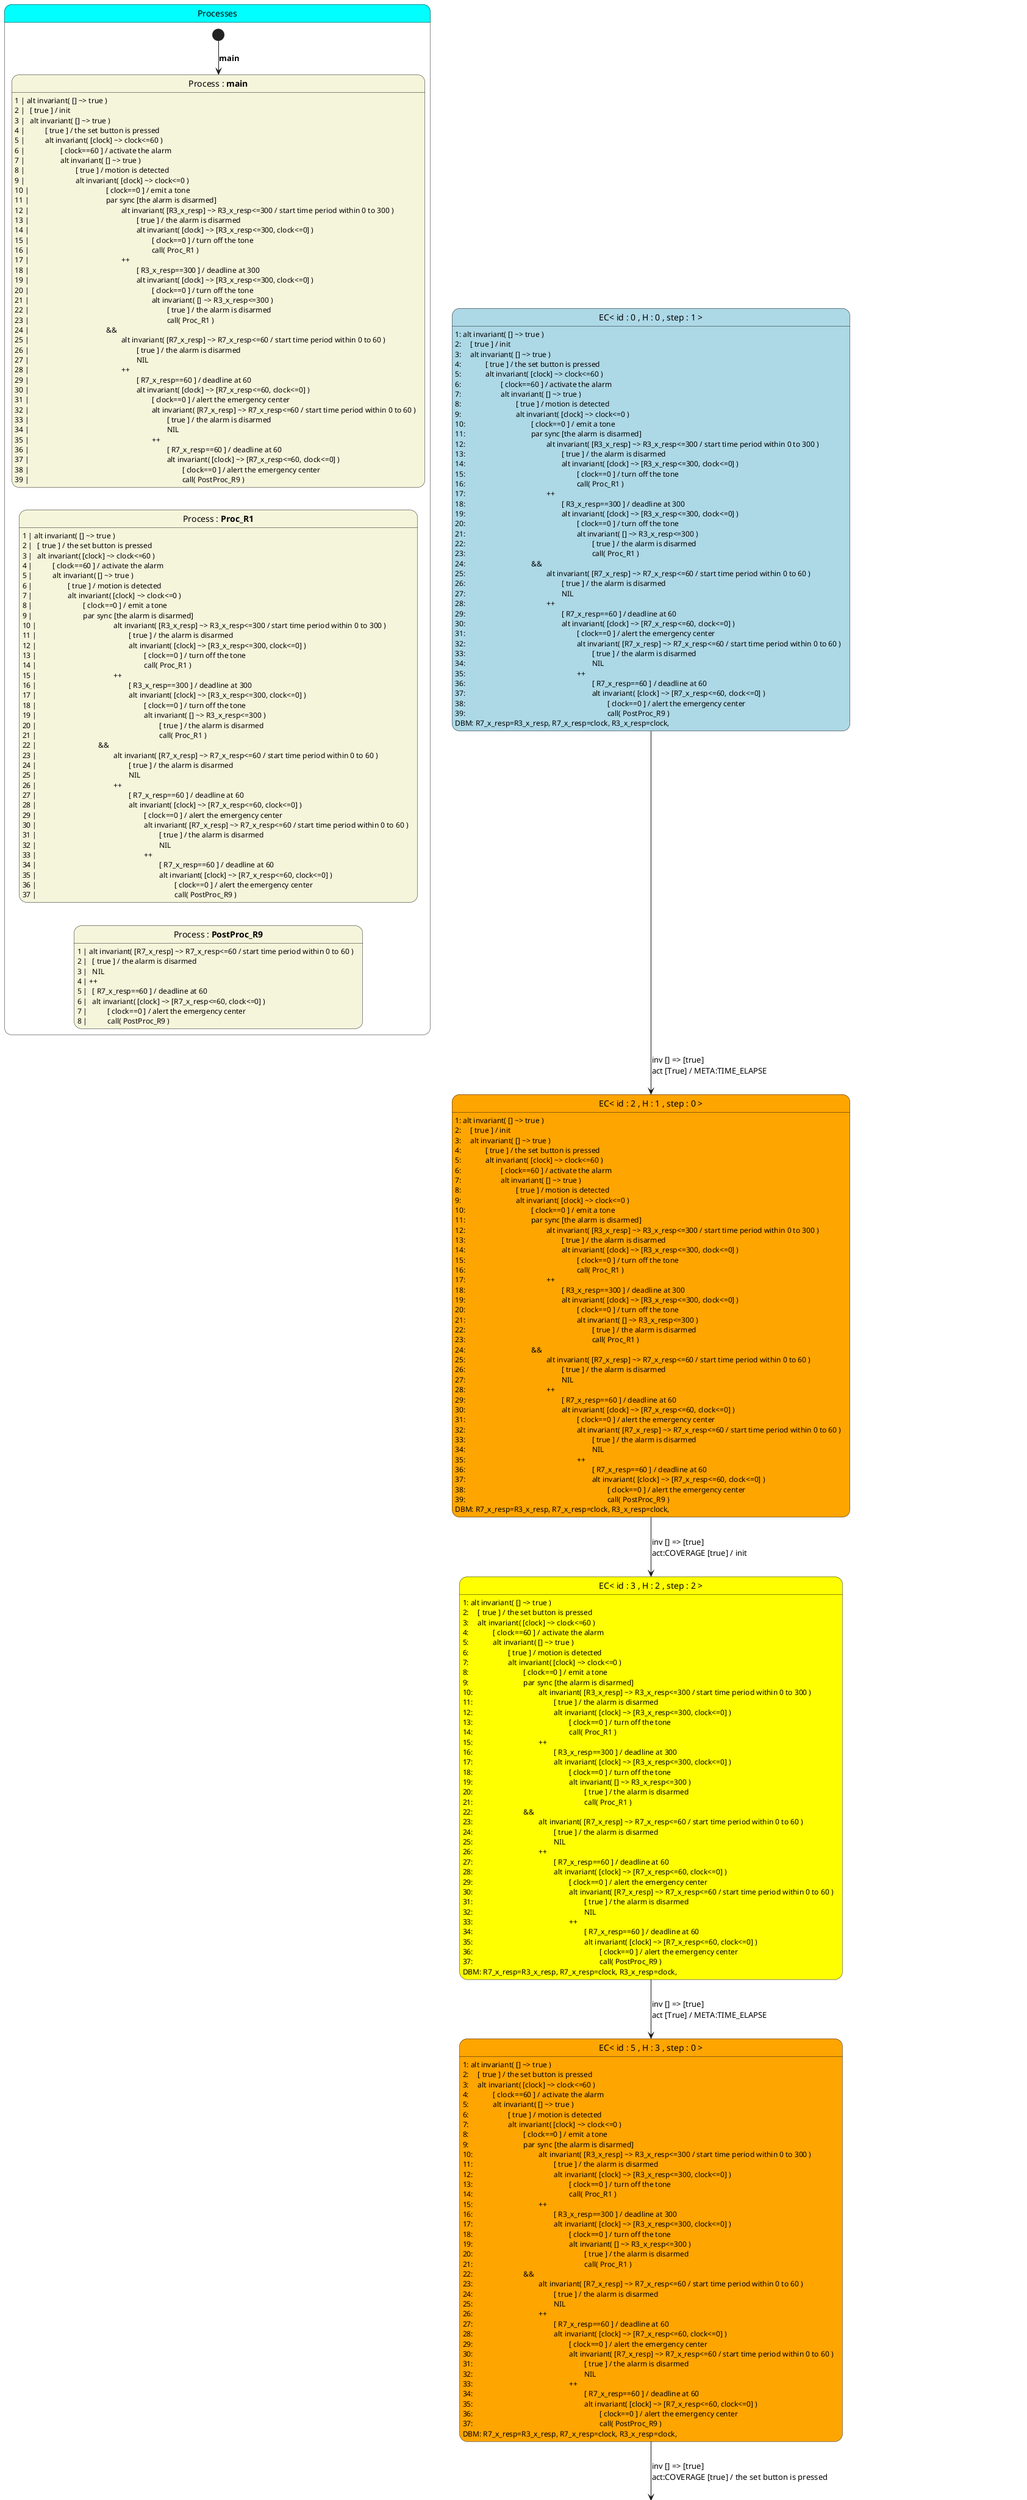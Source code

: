 @startuml
hide empty description
state Processes #Cyan {

	state "Process : **main**" as main #Beige
	main: 1 | alt invariant( [] ~> true )
	main: 2 | 	[ true ] / init
	main: 3 | 	alt invariant( [] ~> true )
	main: 4 | 		[ true ] / the set button is pressed
	main: 5 | 		alt invariant( [clock] ~> clock<=60 )
	main: 6 | 			[ clock==60 ] / activate the alarm
	main: 7 | 			alt invariant( [] ~> true )
	main: 8 | 				[ true ] / motion is detected
	main: 9 | 				alt invariant( [clock] ~> clock<=0 )
	main: 10 | 					[ clock==0 ] / emit a tone
	main: 11 | 					par sync [the alarm is disarmed]
	main: 12 | 						alt invariant( [R3_x_resp] ~> R3_x_resp<=300 / start time period within 0 to 300 )
	main: 13 | 							[ true ] / the alarm is disarmed
	main: 14 | 							alt invariant( [clock] ~> [R3_x_resp<=300, clock<=0] )
	main: 15 | 								[ clock==0 ] / turn off the tone
	main: 16 | 								call( Proc_R1 )
	main: 17 | 						++
	main: 18 | 							[ R3_x_resp==300 ] / deadline at 300
	main: 19 | 							alt invariant( [clock] ~> [R3_x_resp<=300, clock<=0] )
	main: 20 | 								[ clock==0 ] / turn off the tone
	main: 21 | 								alt invariant( [] ~> R3_x_resp<=300 )
	main: 22 | 									[ true ] / the alarm is disarmed
	main: 23 | 									call( Proc_R1 )
	main: 24 | 					&&
	main: 25 | 						alt invariant( [R7_x_resp] ~> R7_x_resp<=60 / start time period within 0 to 60 )
	main: 26 | 							[ true ] / the alarm is disarmed
	main: 27 | 							NIL
	main: 28 | 						++
	main: 29 | 							[ R7_x_resp==60 ] / deadline at 60
	main: 30 | 							alt invariant( [clock] ~> [R7_x_resp<=60, clock<=0] )
	main: 31 | 								[ clock==0 ] / alert the emergency center
	main: 32 | 								alt invariant( [R7_x_resp] ~> R7_x_resp<=60 / start time period within 0 to 60 )
	main: 33 | 									[ true ] / the alarm is disarmed
	main: 34 | 									NIL
	main: 35 | 								++
	main: 36 | 									[ R7_x_resp==60 ] / deadline at 60
	main: 37 | 									alt invariant( [clock] ~> [R7_x_resp<=60, clock<=0] )
	main: 38 | 										[ clock==0 ] / alert the emergency center
	main: 39 | 										call( PostProc_R9 )

	main -down[hidden]-> Proc_R1

	state "Process : **Proc_R1**" as Proc_R1 #Beige
	Proc_R1: 1 | alt invariant( [] ~> true )
	Proc_R1: 2 | 	[ true ] / the set button is pressed
	Proc_R1: 3 | 	alt invariant( [clock] ~> clock<=60 )
	Proc_R1: 4 | 		[ clock==60 ] / activate the alarm
	Proc_R1: 5 | 		alt invariant( [] ~> true )
	Proc_R1: 6 | 			[ true ] / motion is detected
	Proc_R1: 7 | 			alt invariant( [clock] ~> clock<=0 )
	Proc_R1: 8 | 				[ clock==0 ] / emit a tone
	Proc_R1: 9 | 				par sync [the alarm is disarmed]
	Proc_R1: 10 | 					alt invariant( [R3_x_resp] ~> R3_x_resp<=300 / start time period within 0 to 300 )
	Proc_R1: 11 | 						[ true ] / the alarm is disarmed
	Proc_R1: 12 | 						alt invariant( [clock] ~> [R3_x_resp<=300, clock<=0] )
	Proc_R1: 13 | 							[ clock==0 ] / turn off the tone
	Proc_R1: 14 | 							call( Proc_R1 )
	Proc_R1: 15 | 					++
	Proc_R1: 16 | 						[ R3_x_resp==300 ] / deadline at 300
	Proc_R1: 17 | 						alt invariant( [clock] ~> [R3_x_resp<=300, clock<=0] )
	Proc_R1: 18 | 							[ clock==0 ] / turn off the tone
	Proc_R1: 19 | 							alt invariant( [] ~> R3_x_resp<=300 )
	Proc_R1: 20 | 								[ true ] / the alarm is disarmed
	Proc_R1: 21 | 								call( Proc_R1 )
	Proc_R1: 22 | 				&&
	Proc_R1: 23 | 					alt invariant( [R7_x_resp] ~> R7_x_resp<=60 / start time period within 0 to 60 )
	Proc_R1: 24 | 						[ true ] / the alarm is disarmed
	Proc_R1: 25 | 						NIL
	Proc_R1: 26 | 					++
	Proc_R1: 27 | 						[ R7_x_resp==60 ] / deadline at 60
	Proc_R1: 28 | 						alt invariant( [clock] ~> [R7_x_resp<=60, clock<=0] )
	Proc_R1: 29 | 							[ clock==0 ] / alert the emergency center
	Proc_R1: 30 | 							alt invariant( [R7_x_resp] ~> R7_x_resp<=60 / start time period within 0 to 60 )
	Proc_R1: 31 | 								[ true ] / the alarm is disarmed
	Proc_R1: 32 | 								NIL
	Proc_R1: 33 | 							++
	Proc_R1: 34 | 								[ R7_x_resp==60 ] / deadline at 60
	Proc_R1: 35 | 								alt invariant( [clock] ~> [R7_x_resp<=60, clock<=0] )
	Proc_R1: 36 | 									[ clock==0 ] / alert the emergency center
	Proc_R1: 37 | 									call( PostProc_R9 )

	Proc_R1 -down[hidden]-> PostProc_R9

	state "Process : **PostProc_R9**" as PostProc_R9 #Beige
	PostProc_R9: 1 | alt invariant( [R7_x_resp] ~> R7_x_resp<=60 / start time period within 0 to 60 )
	PostProc_R9: 2 | 	[ true ] / the alarm is disarmed
	PostProc_R9: 3 | 	NIL
	PostProc_R9: 4 | ++
	PostProc_R9: 5 | 	[ R7_x_resp==60 ] / deadline at 60
	PostProc_R9: 6 | 	alt invariant( [clock] ~> [R7_x_resp<=60, clock<=0] )
	PostProc_R9: 7 | 		[ clock==0 ] / alert the emergency center
	PostProc_R9: 8 | 		call( PostProc_R9 )

	
	[*] -down-> main : **main**
}

state "EC< id : 0 , H : 0 , step : 1 >" as EC_0 #LightBlue
EC_0: 1: alt invariant( [] ~> true )
EC_0: 2: 	[ true ] / init
EC_0: 3: 	alt invariant( [] ~> true )
EC_0: 4: 		[ true ] / the set button is pressed
EC_0: 5: 		alt invariant( [clock] ~> clock<=60 )
EC_0: 6: 			[ clock==60 ] / activate the alarm
EC_0: 7: 			alt invariant( [] ~> true )
EC_0: 8: 				[ true ] / motion is detected
EC_0: 9: 				alt invariant( [clock] ~> clock<=0 )
EC_0: 10: 					[ clock==0 ] / emit a tone
EC_0: 11: 					par sync [the alarm is disarmed]
EC_0: 12: 						alt invariant( [R3_x_resp] ~> R3_x_resp<=300 / start time period within 0 to 300 )
EC_0: 13: 							[ true ] / the alarm is disarmed
EC_0: 14: 							alt invariant( [clock] ~> [R3_x_resp<=300, clock<=0] )
EC_0: 15: 								[ clock==0 ] / turn off the tone
EC_0: 16: 								call( Proc_R1 )
EC_0: 17: 						++
EC_0: 18: 							[ R3_x_resp==300 ] / deadline at 300
EC_0: 19: 							alt invariant( [clock] ~> [R3_x_resp<=300, clock<=0] )
EC_0: 20: 								[ clock==0 ] / turn off the tone
EC_0: 21: 								alt invariant( [] ~> R3_x_resp<=300 )
EC_0: 22: 									[ true ] / the alarm is disarmed
EC_0: 23: 									call( Proc_R1 )
EC_0: 24: 					&&
EC_0: 25: 						alt invariant( [R7_x_resp] ~> R7_x_resp<=60 / start time period within 0 to 60 )
EC_0: 26: 							[ true ] / the alarm is disarmed
EC_0: 27: 							NIL
EC_0: 28: 						++
EC_0: 29: 							[ R7_x_resp==60 ] / deadline at 60
EC_0: 30: 							alt invariant( [clock] ~> [R7_x_resp<=60, clock<=0] )
EC_0: 31: 								[ clock==0 ] / alert the emergency center
EC_0: 32: 								alt invariant( [R7_x_resp] ~> R7_x_resp<=60 / start time period within 0 to 60 )
EC_0: 33: 									[ true ] / the alarm is disarmed
EC_0: 34: 									NIL
EC_0: 35: 								++
EC_0: 36: 									[ R7_x_resp==60 ] / deadline at 60
EC_0: 37: 									alt invariant( [clock] ~> [R7_x_resp<=60, clock<=0] )
EC_0: 38: 										[ clock==0 ] / alert the emergency center
EC_0: 39: 										call( PostProc_R9 )

EC_0 : DBM: R7_x_resp=R3_x_resp, R7_x_resp=clock, R3_x_resp=clock,
EC_0  --> EC_2 : inv [] => [true]\lact [True] / META:TIME_ELAPSE

state "EC< id : 2 , H : 1 , step : 0 >" as EC_2 #Orange
EC_2: 1: alt invariant( [] ~> true )
EC_2: 2: 	[ true ] / init
EC_2: 3: 	alt invariant( [] ~> true )
EC_2: 4: 		[ true ] / the set button is pressed
EC_2: 5: 		alt invariant( [clock] ~> clock<=60 )
EC_2: 6: 			[ clock==60 ] / activate the alarm
EC_2: 7: 			alt invariant( [] ~> true )
EC_2: 8: 				[ true ] / motion is detected
EC_2: 9: 				alt invariant( [clock] ~> clock<=0 )
EC_2: 10: 					[ clock==0 ] / emit a tone
EC_2: 11: 					par sync [the alarm is disarmed]
EC_2: 12: 						alt invariant( [R3_x_resp] ~> R3_x_resp<=300 / start time period within 0 to 300 )
EC_2: 13: 							[ true ] / the alarm is disarmed
EC_2: 14: 							alt invariant( [clock] ~> [R3_x_resp<=300, clock<=0] )
EC_2: 15: 								[ clock==0 ] / turn off the tone
EC_2: 16: 								call( Proc_R1 )
EC_2: 17: 						++
EC_2: 18: 							[ R3_x_resp==300 ] / deadline at 300
EC_2: 19: 							alt invariant( [clock] ~> [R3_x_resp<=300, clock<=0] )
EC_2: 20: 								[ clock==0 ] / turn off the tone
EC_2: 21: 								alt invariant( [] ~> R3_x_resp<=300 )
EC_2: 22: 									[ true ] / the alarm is disarmed
EC_2: 23: 									call( Proc_R1 )
EC_2: 24: 					&&
EC_2: 25: 						alt invariant( [R7_x_resp] ~> R7_x_resp<=60 / start time period within 0 to 60 )
EC_2: 26: 							[ true ] / the alarm is disarmed
EC_2: 27: 							NIL
EC_2: 28: 						++
EC_2: 29: 							[ R7_x_resp==60 ] / deadline at 60
EC_2: 30: 							alt invariant( [clock] ~> [R7_x_resp<=60, clock<=0] )
EC_2: 31: 								[ clock==0 ] / alert the emergency center
EC_2: 32: 								alt invariant( [R7_x_resp] ~> R7_x_resp<=60 / start time period within 0 to 60 )
EC_2: 33: 									[ true ] / the alarm is disarmed
EC_2: 34: 									NIL
EC_2: 35: 								++
EC_2: 36: 									[ R7_x_resp==60 ] / deadline at 60
EC_2: 37: 									alt invariant( [clock] ~> [R7_x_resp<=60, clock<=0] )
EC_2: 38: 										[ clock==0 ] / alert the emergency center
EC_2: 39: 										call( PostProc_R9 )

EC_2 : DBM: R7_x_resp=R3_x_resp, R7_x_resp=clock, R3_x_resp=clock,
EC_2  --> EC_3 : inv [] => [true]\lact:COVERAGE [true] / init

state "EC< id : 3 , H : 2 , step : 2 >" as EC_3 #Yellow
EC_3: 1: alt invariant( [] ~> true )
EC_3: 2: 	[ true ] / the set button is pressed
EC_3: 3: 	alt invariant( [clock] ~> clock<=60 )
EC_3: 4: 		[ clock==60 ] / activate the alarm
EC_3: 5: 		alt invariant( [] ~> true )
EC_3: 6: 			[ true ] / motion is detected
EC_3: 7: 			alt invariant( [clock] ~> clock<=0 )
EC_3: 8: 				[ clock==0 ] / emit a tone
EC_3: 9: 				par sync [the alarm is disarmed]
EC_3: 10: 					alt invariant( [R3_x_resp] ~> R3_x_resp<=300 / start time period within 0 to 300 )
EC_3: 11: 						[ true ] / the alarm is disarmed
EC_3: 12: 						alt invariant( [clock] ~> [R3_x_resp<=300, clock<=0] )
EC_3: 13: 							[ clock==0 ] / turn off the tone
EC_3: 14: 							call( Proc_R1 )
EC_3: 15: 					++
EC_3: 16: 						[ R3_x_resp==300 ] / deadline at 300
EC_3: 17: 						alt invariant( [clock] ~> [R3_x_resp<=300, clock<=0] )
EC_3: 18: 							[ clock==0 ] / turn off the tone
EC_3: 19: 							alt invariant( [] ~> R3_x_resp<=300 )
EC_3: 20: 								[ true ] / the alarm is disarmed
EC_3: 21: 								call( Proc_R1 )
EC_3: 22: 				&&
EC_3: 23: 					alt invariant( [R7_x_resp] ~> R7_x_resp<=60 / start time period within 0 to 60 )
EC_3: 24: 						[ true ] / the alarm is disarmed
EC_3: 25: 						NIL
EC_3: 26: 					++
EC_3: 27: 						[ R7_x_resp==60 ] / deadline at 60
EC_3: 28: 						alt invariant( [clock] ~> [R7_x_resp<=60, clock<=0] )
EC_3: 29: 							[ clock==0 ] / alert the emergency center
EC_3: 30: 							alt invariant( [R7_x_resp] ~> R7_x_resp<=60 / start time period within 0 to 60 )
EC_3: 31: 								[ true ] / the alarm is disarmed
EC_3: 32: 								NIL
EC_3: 33: 							++
EC_3: 34: 								[ R7_x_resp==60 ] / deadline at 60
EC_3: 35: 								alt invariant( [clock] ~> [R7_x_resp<=60, clock<=0] )
EC_3: 36: 									[ clock==0 ] / alert the emergency center
EC_3: 37: 									call( PostProc_R9 )

EC_3 : DBM: R7_x_resp=R3_x_resp, R7_x_resp=clock, R3_x_resp=clock,
EC_3  --> EC_5 : inv [] => [true]\lact [True] / META:TIME_ELAPSE

state "EC< id : 5 , H : 3 , step : 0 >" as EC_5 #Orange
EC_5: 1: alt invariant( [] ~> true )
EC_5: 2: 	[ true ] / the set button is pressed
EC_5: 3: 	alt invariant( [clock] ~> clock<=60 )
EC_5: 4: 		[ clock==60 ] / activate the alarm
EC_5: 5: 		alt invariant( [] ~> true )
EC_5: 6: 			[ true ] / motion is detected
EC_5: 7: 			alt invariant( [clock] ~> clock<=0 )
EC_5: 8: 				[ clock==0 ] / emit a tone
EC_5: 9: 				par sync [the alarm is disarmed]
EC_5: 10: 					alt invariant( [R3_x_resp] ~> R3_x_resp<=300 / start time period within 0 to 300 )
EC_5: 11: 						[ true ] / the alarm is disarmed
EC_5: 12: 						alt invariant( [clock] ~> [R3_x_resp<=300, clock<=0] )
EC_5: 13: 							[ clock==0 ] / turn off the tone
EC_5: 14: 							call( Proc_R1 )
EC_5: 15: 					++
EC_5: 16: 						[ R3_x_resp==300 ] / deadline at 300
EC_5: 17: 						alt invariant( [clock] ~> [R3_x_resp<=300, clock<=0] )
EC_5: 18: 							[ clock==0 ] / turn off the tone
EC_5: 19: 							alt invariant( [] ~> R3_x_resp<=300 )
EC_5: 20: 								[ true ] / the alarm is disarmed
EC_5: 21: 								call( Proc_R1 )
EC_5: 22: 				&&
EC_5: 23: 					alt invariant( [R7_x_resp] ~> R7_x_resp<=60 / start time period within 0 to 60 )
EC_5: 24: 						[ true ] / the alarm is disarmed
EC_5: 25: 						NIL
EC_5: 26: 					++
EC_5: 27: 						[ R7_x_resp==60 ] / deadline at 60
EC_5: 28: 						alt invariant( [clock] ~> [R7_x_resp<=60, clock<=0] )
EC_5: 29: 							[ clock==0 ] / alert the emergency center
EC_5: 30: 							alt invariant( [R7_x_resp] ~> R7_x_resp<=60 / start time period within 0 to 60 )
EC_5: 31: 								[ true ] / the alarm is disarmed
EC_5: 32: 								NIL
EC_5: 33: 							++
EC_5: 34: 								[ R7_x_resp==60 ] / deadline at 60
EC_5: 35: 								alt invariant( [clock] ~> [R7_x_resp<=60, clock<=0] )
EC_5: 36: 									[ clock==0 ] / alert the emergency center
EC_5: 37: 									call( PostProc_R9 )

EC_5 : DBM: R7_x_resp=R3_x_resp, R7_x_resp=clock, R3_x_resp=clock,
EC_5  --> EC_6 : inv [] => [true]\lact:COVERAGE [true] / the set button is pressed

state "EC< id : 6 , H : 4 , step : 3 >" as EC_6 #Yellow
EC_6: 1: alt invariant( [clock] ~> clock<=60 )
EC_6: 2: 	[ clock==60 ] / activate the alarm
EC_6: 3: 	alt invariant( [] ~> true )
EC_6: 4: 		[ true ] / motion is detected
EC_6: 5: 		alt invariant( [clock] ~> clock<=0 )
EC_6: 6: 			[ clock==0 ] / emit a tone
EC_6: 7: 			par sync [the alarm is disarmed]
EC_6: 8: 				alt invariant( [R3_x_resp] ~> R3_x_resp<=300 / start time period within 0 to 300 )
EC_6: 9: 					[ true ] / the alarm is disarmed
EC_6: 10: 					alt invariant( [clock] ~> [R3_x_resp<=300, clock<=0] )
EC_6: 11: 						[ clock==0 ] / turn off the tone
EC_6: 12: 						call( Proc_R1 )
EC_6: 13: 				++
EC_6: 14: 					[ R3_x_resp==300 ] / deadline at 300
EC_6: 15: 					alt invariant( [clock] ~> [R3_x_resp<=300, clock<=0] )
EC_6: 16: 						[ clock==0 ] / turn off the tone
EC_6: 17: 						alt invariant( [] ~> R3_x_resp<=300 )
EC_6: 18: 							[ true ] / the alarm is disarmed
EC_6: 19: 							call( Proc_R1 )
EC_6: 20: 			&&
EC_6: 21: 				alt invariant( [R7_x_resp] ~> R7_x_resp<=60 / start time period within 0 to 60 )
EC_6: 22: 					[ true ] / the alarm is disarmed
EC_6: 23: 					NIL
EC_6: 24: 				++
EC_6: 25: 					[ R7_x_resp==60 ] / deadline at 60
EC_6: 26: 					alt invariant( [clock] ~> [R7_x_resp<=60, clock<=0] )
EC_6: 27: 						[ clock==0 ] / alert the emergency center
EC_6: 28: 						alt invariant( [R7_x_resp] ~> R7_x_resp<=60 / start time period within 0 to 60 )
EC_6: 29: 							[ true ] / the alarm is disarmed
EC_6: 30: 							NIL
EC_6: 31: 						++
EC_6: 32: 							[ R7_x_resp==60 ] / deadline at 60
EC_6: 33: 							alt invariant( [clock] ~> [R7_x_resp<=60, clock<=0] )
EC_6: 34: 								[ clock==0 ] / alert the emergency center
EC_6: 35: 								call( PostProc_R9 )

EC_6 : DBM: R7_x_resp=R3_x_resp, R7_x_resp=clock, R3_x_resp=clock,
EC_6  --> EC_8 : inv [clock] => [clock<=60]\lact [True] / META:TIME_ELAPSE

state "EC< id : 8 , H : 5 , step : 0 >" as EC_8 #Orange
EC_8: 1: alt invariant( [clock] ~> clock<=60 )
EC_8: 2: 	[ clock==60 ] / activate the alarm
EC_8: 3: 	alt invariant( [] ~> true )
EC_8: 4: 		[ true ] / motion is detected
EC_8: 5: 		alt invariant( [clock] ~> clock<=0 )
EC_8: 6: 			[ clock==0 ] / emit a tone
EC_8: 7: 			par sync [the alarm is disarmed]
EC_8: 8: 				alt invariant( [R3_x_resp] ~> R3_x_resp<=300 / start time period within 0 to 300 )
EC_8: 9: 					[ true ] / the alarm is disarmed
EC_8: 10: 					alt invariant( [clock] ~> [R3_x_resp<=300, clock<=0] )
EC_8: 11: 						[ clock==0 ] / turn off the tone
EC_8: 12: 						call( Proc_R1 )
EC_8: 13: 				++
EC_8: 14: 					[ R3_x_resp==300 ] / deadline at 300
EC_8: 15: 					alt invariant( [clock] ~> [R3_x_resp<=300, clock<=0] )
EC_8: 16: 						[ clock==0 ] / turn off the tone
EC_8: 17: 						alt invariant( [] ~> R3_x_resp<=300 )
EC_8: 18: 							[ true ] / the alarm is disarmed
EC_8: 19: 							call( Proc_R1 )
EC_8: 20: 			&&
EC_8: 21: 				alt invariant( [R7_x_resp] ~> R7_x_resp<=60 / start time period within 0 to 60 )
EC_8: 22: 					[ true ] / the alarm is disarmed
EC_8: 23: 					NIL
EC_8: 24: 				++
EC_8: 25: 					[ R7_x_resp==60 ] / deadline at 60
EC_8: 26: 					alt invariant( [clock] ~> [R7_x_resp<=60, clock<=0] )
EC_8: 27: 						[ clock==0 ] / alert the emergency center
EC_8: 28: 						alt invariant( [R7_x_resp] ~> R7_x_resp<=60 / start time period within 0 to 60 )
EC_8: 29: 							[ true ] / the alarm is disarmed
EC_8: 30: 							NIL
EC_8: 31: 						++
EC_8: 32: 							[ R7_x_resp==60 ] / deadline at 60
EC_8: 33: 							alt invariant( [clock] ~> [R7_x_resp<=60, clock<=0] )
EC_8: 34: 								[ clock==0 ] / alert the emergency center
EC_8: 35: 								call( PostProc_R9 )

EC_8 : DBM: clock<=60, R7_x_resp=R3_x_resp, clock-R7_x_resp<=0,\l   clock-R3_x_resp<=0,
EC_8  --> EC_9 : inv [clock] => [clock<=60]\lact:COVERAGE [clock==60] / activate the alarm

state "EC< id : 9 , H : 6 , step : 4 >" as EC_9 #Yellow
EC_9: 1: alt invariant( [] ~> true )
EC_9: 2: 	[ true ] / motion is detected
EC_9: 3: 	alt invariant( [clock] ~> clock<=0 )
EC_9: 4: 		[ clock==0 ] / emit a tone
EC_9: 5: 		par sync [the alarm is disarmed]
EC_9: 6: 			alt invariant( [R3_x_resp] ~> R3_x_resp<=300 / start time period within 0 to 300 )
EC_9: 7: 				[ true ] / the alarm is disarmed
EC_9: 8: 				alt invariant( [clock] ~> [R3_x_resp<=300, clock<=0] )
EC_9: 9: 					[ clock==0 ] / turn off the tone
EC_9: 10: 					call( Proc_R1 )
EC_9: 11: 			++
EC_9: 12: 				[ R3_x_resp==300 ] / deadline at 300
EC_9: 13: 				alt invariant( [clock] ~> [R3_x_resp<=300, clock<=0] )
EC_9: 14: 					[ clock==0 ] / turn off the tone
EC_9: 15: 					alt invariant( [] ~> R3_x_resp<=300 )
EC_9: 16: 						[ true ] / the alarm is disarmed
EC_9: 17: 						call( Proc_R1 )
EC_9: 18: 		&&
EC_9: 19: 			alt invariant( [R7_x_resp] ~> R7_x_resp<=60 / start time period within 0 to 60 )
EC_9: 20: 				[ true ] / the alarm is disarmed
EC_9: 21: 				NIL
EC_9: 22: 			++
EC_9: 23: 				[ R7_x_resp==60 ] / deadline at 60
EC_9: 24: 				alt invariant( [clock] ~> [R7_x_resp<=60, clock<=0] )
EC_9: 25: 					[ clock==0 ] / alert the emergency center
EC_9: 26: 					alt invariant( [R7_x_resp] ~> R7_x_resp<=60 / start time period within 0 to 60 )
EC_9: 27: 						[ true ] / the alarm is disarmed
EC_9: 28: 						NIL
EC_9: 29: 					++
EC_9: 30: 						[ R7_x_resp==60 ] / deadline at 60
EC_9: 31: 						alt invariant( [clock] ~> [R7_x_resp<=60, clock<=0] )
EC_9: 32: 							[ clock==0 ] / alert the emergency center
EC_9: 33: 							call( PostProc_R9 )

EC_9 : DBM: R7_x_resp>=60, R3_x_resp>=60, clock=60, R7_x_resp=R3_x_resp,\l   clock-R7_x_resp<=0, clock-R3_x_resp<=0,
EC_9  --> EC_11 : inv [] => [true]\lact [True] / META:TIME_ELAPSE

state "EC< id : 11 , H : 7 , step : 0 >" as EC_11 #Orange
EC_11: 1: alt invariant( [] ~> true )
EC_11: 2: 	[ true ] / motion is detected
EC_11: 3: 	alt invariant( [clock] ~> clock<=0 )
EC_11: 4: 		[ clock==0 ] / emit a tone
EC_11: 5: 		par sync [the alarm is disarmed]
EC_11: 6: 			alt invariant( [R3_x_resp] ~> R3_x_resp<=300 / start time period within 0 to 300 )
EC_11: 7: 				[ true ] / the alarm is disarmed
EC_11: 8: 				alt invariant( [clock] ~> [R3_x_resp<=300, clock<=0] )
EC_11: 9: 					[ clock==0 ] / turn off the tone
EC_11: 10: 					call( Proc_R1 )
EC_11: 11: 			++
EC_11: 12: 				[ R3_x_resp==300 ] / deadline at 300
EC_11: 13: 				alt invariant( [clock] ~> [R3_x_resp<=300, clock<=0] )
EC_11: 14: 					[ clock==0 ] / turn off the tone
EC_11: 15: 					alt invariant( [] ~> R3_x_resp<=300 )
EC_11: 16: 						[ true ] / the alarm is disarmed
EC_11: 17: 						call( Proc_R1 )
EC_11: 18: 		&&
EC_11: 19: 			alt invariant( [R7_x_resp] ~> R7_x_resp<=60 / start time period within 0 to 60 )
EC_11: 20: 				[ true ] / the alarm is disarmed
EC_11: 21: 				NIL
EC_11: 22: 			++
EC_11: 23: 				[ R7_x_resp==60 ] / deadline at 60
EC_11: 24: 				alt invariant( [clock] ~> [R7_x_resp<=60, clock<=0] )
EC_11: 25: 					[ clock==0 ] / alert the emergency center
EC_11: 26: 					alt invariant( [R7_x_resp] ~> R7_x_resp<=60 / start time period within 0 to 60 )
EC_11: 27: 						[ true ] / the alarm is disarmed
EC_11: 28: 						NIL
EC_11: 29: 					++
EC_11: 30: 						[ R7_x_resp==60 ] / deadline at 60
EC_11: 31: 						alt invariant( [clock] ~> [R7_x_resp<=60, clock<=0] )
EC_11: 32: 							[ clock==0 ] / alert the emergency center
EC_11: 33: 							call( PostProc_R9 )

EC_11 : DBM: R7_x_resp>=60, R3_x_resp>=60, clock>=60, R7_x_resp=R3_x_resp,\l   clock-R7_x_resp<=0, clock-R3_x_resp<=0,
EC_11  --> EC_12 : inv [] => [true]\lact:COVERAGE [true] / motion is detected

state "EC< id : 12 , H : 8 , step : 5 >" as EC_12 #Yellow
EC_12: 1: alt invariant( [clock] ~> clock<=0 )
EC_12: 2: 	[ clock==0 ] / emit a tone
EC_12: 3: 	par sync [the alarm is disarmed]
EC_12: 4: 		alt invariant( [R3_x_resp] ~> R3_x_resp<=300 / start time period within 0 to 300 )
EC_12: 5: 			[ true ] / the alarm is disarmed
EC_12: 6: 			alt invariant( [clock] ~> [R3_x_resp<=300, clock<=0] )
EC_12: 7: 				[ clock==0 ] / turn off the tone
EC_12: 8: 				call( Proc_R1 )
EC_12: 9: 		++
EC_12: 10: 			[ R3_x_resp==300 ] / deadline at 300
EC_12: 11: 			alt invariant( [clock] ~> [R3_x_resp<=300, clock<=0] )
EC_12: 12: 				[ clock==0 ] / turn off the tone
EC_12: 13: 				alt invariant( [] ~> R3_x_resp<=300 )
EC_12: 14: 					[ true ] / the alarm is disarmed
EC_12: 15: 					call( Proc_R1 )
EC_12: 16: 	&&
EC_12: 17: 		alt invariant( [R7_x_resp] ~> R7_x_resp<=60 / start time period within 0 to 60 )
EC_12: 18: 			[ true ] / the alarm is disarmed
EC_12: 19: 			NIL
EC_12: 20: 		++
EC_12: 21: 			[ R7_x_resp==60 ] / deadline at 60
EC_12: 22: 			alt invariant( [clock] ~> [R7_x_resp<=60, clock<=0] )
EC_12: 23: 				[ clock==0 ] / alert the emergency center
EC_12: 24: 				alt invariant( [R7_x_resp] ~> R7_x_resp<=60 / start time period within 0 to 60 )
EC_12: 25: 					[ true ] / the alarm is disarmed
EC_12: 26: 					NIL
EC_12: 27: 				++
EC_12: 28: 					[ R7_x_resp==60 ] / deadline at 60
EC_12: 29: 					alt invariant( [clock] ~> [R7_x_resp<=60, clock<=0] )
EC_12: 30: 						[ clock==0 ] / alert the emergency center
EC_12: 31: 						call( PostProc_R9 )

EC_12 : DBM: R7_x_resp>=60, R3_x_resp>=60, clock>=60, R7_x_resp=R3_x_resp,\l   clock-R7_x_resp<=0, clock-R3_x_resp<=0,
EC_12  --> EC_14 : inv [clock] => [clock<=0]\lact [True] / META:TIME_ELAPSE

state "EC< id : 14 , H : 9 , step : 0 >" as EC_14 #Orange
EC_14: 1: alt invariant( [clock] ~> clock<=0 )
EC_14: 2: 	[ clock==0 ] / emit a tone
EC_14: 3: 	par sync [the alarm is disarmed]
EC_14: 4: 		alt invariant( [R3_x_resp] ~> R3_x_resp<=300 / start time period within 0 to 300 )
EC_14: 5: 			[ true ] / the alarm is disarmed
EC_14: 6: 			alt invariant( [clock] ~> [R3_x_resp<=300, clock<=0] )
EC_14: 7: 				[ clock==0 ] / turn off the tone
EC_14: 8: 				call( Proc_R1 )
EC_14: 9: 		++
EC_14: 10: 			[ R3_x_resp==300 ] / deadline at 300
EC_14: 11: 			alt invariant( [clock] ~> [R3_x_resp<=300, clock<=0] )
EC_14: 12: 				[ clock==0 ] / turn off the tone
EC_14: 13: 				alt invariant( [] ~> R3_x_resp<=300 )
EC_14: 14: 					[ true ] / the alarm is disarmed
EC_14: 15: 					call( Proc_R1 )
EC_14: 16: 	&&
EC_14: 17: 		alt invariant( [R7_x_resp] ~> R7_x_resp<=60 / start time period within 0 to 60 )
EC_14: 18: 			[ true ] / the alarm is disarmed
EC_14: 19: 			NIL
EC_14: 20: 		++
EC_14: 21: 			[ R7_x_resp==60 ] / deadline at 60
EC_14: 22: 			alt invariant( [clock] ~> [R7_x_resp<=60, clock<=0] )
EC_14: 23: 				[ clock==0 ] / alert the emergency center
EC_14: 24: 				alt invariant( [R7_x_resp] ~> R7_x_resp<=60 / start time period within 0 to 60 )
EC_14: 25: 					[ true ] / the alarm is disarmed
EC_14: 26: 					NIL
EC_14: 27: 				++
EC_14: 28: 					[ R7_x_resp==60 ] / deadline at 60
EC_14: 29: 					alt invariant( [clock] ~> [R7_x_resp<=60, clock<=0] )
EC_14: 30: 						[ clock==0 ] / alert the emergency center
EC_14: 31: 						call( PostProc_R9 )

EC_14 : DBM: R7_x_resp>=60, R3_x_resp>=60, clock<=0, R7_x_resp=R3_x_resp,\l   clock-R7_x_resp<=-60, clock-R3_x_resp<=-60,
EC_14  --> EC_15 : inv [clock] => [clock<=0]\lact:COVERAGE [clock==0] / emit a tone

state "EC< id : 15 , H : 10 , step : 6 >" as EC_15 #Yellow
EC_15: 1: par sync [the alarm is disarmed]
EC_15: 2: 	alt invariant( [R3_x_resp] ~> R3_x_resp<=300 / start time period within 0 to 300 )
EC_15: 3: 		[ true ] / the alarm is disarmed
EC_15: 4: 		alt invariant( [clock] ~> [R3_x_resp<=300, clock<=0] )
EC_15: 5: 			[ clock==0 ] / turn off the tone
EC_15: 6: 			call( Proc_R1 )
EC_15: 7: 	++
EC_15: 8: 		[ R3_x_resp==300 ] / deadline at 300
EC_15: 9: 		alt invariant( [clock] ~> [R3_x_resp<=300, clock<=0] )
EC_15: 10: 			[ clock==0 ] / turn off the tone
EC_15: 11: 			alt invariant( [] ~> R3_x_resp<=300 )
EC_15: 12: 				[ true ] / the alarm is disarmed
EC_15: 13: 				call( Proc_R1 )
EC_15: 14: &&
EC_15: 15: 	alt invariant( [R7_x_resp] ~> R7_x_resp<=60 / start time period within 0 to 60 )
EC_15: 16: 		[ true ] / the alarm is disarmed
EC_15: 17: 		NIL
EC_15: 18: 	++
EC_15: 19: 		[ R7_x_resp==60 ] / deadline at 60
EC_15: 20: 		alt invariant( [clock] ~> [R7_x_resp<=60, clock<=0] )
EC_15: 21: 			[ clock==0 ] / alert the emergency center
EC_15: 22: 			alt invariant( [R7_x_resp] ~> R7_x_resp<=60 / start time period within 0 to 60 )
EC_15: 23: 				[ true ] / the alarm is disarmed
EC_15: 24: 				NIL
EC_15: 25: 			++
EC_15: 26: 				[ R7_x_resp==60 ] / deadline at 60
EC_15: 27: 				alt invariant( [clock] ~> [R7_x_resp<=60, clock<=0] )
EC_15: 28: 					[ clock==0 ] / alert the emergency center
EC_15: 29: 					call( PostProc_R9 )

EC_15 : DBM: R7_x_resp>=60, R3_x_resp>=60, clock<=0, R7_x_resp=R3_x_resp,\l   clock-R7_x_resp<=-60, clock-R3_x_resp<=-60,
EC_15  --> EC_17 : inv [R3_x_resp, R7_x_resp] => [R3_x_resp<=300, R7_x_resp<=60]\lact [True] / META:[start time period within 0 to 300, start time period within 0 to 60]

state "EC< id : 17 , H : 11 , step : 0 >" as EC_17 #Orange
EC_17: 1: par sync [the alarm is disarmed]
EC_17: 2: 	alt invariant( [R3_x_resp] ~> R3_x_resp<=300 / start time period within 0 to 300 )
EC_17: 3: 		[ true ] / the alarm is disarmed
EC_17: 4: 		alt invariant( [clock] ~> [R3_x_resp<=300, clock<=0] )
EC_17: 5: 			[ clock==0 ] / turn off the tone
EC_17: 6: 			call( Proc_R1 )
EC_17: 7: 	++
EC_17: 8: 		[ R3_x_resp==300 ] / deadline at 300
EC_17: 9: 		alt invariant( [clock] ~> [R3_x_resp<=300, clock<=0] )
EC_17: 10: 			[ clock==0 ] / turn off the tone
EC_17: 11: 			alt invariant( [] ~> R3_x_resp<=300 )
EC_17: 12: 				[ true ] / the alarm is disarmed
EC_17: 13: 				call( Proc_R1 )
EC_17: 14: &&
EC_17: 15: 	alt invariant( [R7_x_resp] ~> R7_x_resp<=60 / start time period within 0 to 60 )
EC_17: 16: 		[ true ] / the alarm is disarmed
EC_17: 17: 		NIL
EC_17: 18: 	++
EC_17: 19: 		[ R7_x_resp==60 ] / deadline at 60
EC_17: 20: 		alt invariant( [clock] ~> [R7_x_resp<=60, clock<=0] )
EC_17: 21: 			[ clock==0 ] / alert the emergency center
EC_17: 22: 			alt invariant( [R7_x_resp] ~> R7_x_resp<=60 / start time period within 0 to 60 )
EC_17: 23: 				[ true ] / the alarm is disarmed
EC_17: 24: 				NIL
EC_17: 25: 			++
EC_17: 26: 				[ R7_x_resp==60 ] / deadline at 60
EC_17: 27: 				alt invariant( [clock] ~> [R7_x_resp<=60, clock<=0] )
EC_17: 28: 					[ clock==0 ] / alert the emergency center
EC_17: 29: 					call( PostProc_R9 )

EC_17 : DBM: R7_x_resp<=60, R3_x_resp<=60, clock<=60, R7_x_resp=R3_x_resp,\l   R7_x_resp=clock, R3_x_resp=clock,
EC_17  --> EC_18 : inv [R3_x_resp, R7_x_resp] => [R3_x_resp<=300, R7_x_resp<=60]\lact:COVERAGE [true, true] / TAU:the alarm is disarmed

state "EC< id : 18 , H : 12 , step : 7 >" as EC_18 #Yellow
EC_18: 1: par sync [the alarm is disarmed]
EC_18: 2: 	alt invariant( [clock] ~> [R3_x_resp<=300, clock<=0] )
EC_18: 3: 		[ clock==0 ] / turn off the tone
EC_18: 4: 		call( Proc_R1 )
EC_18: 5: &&
EC_18: 6: 	NIL

EC_18 : DBM: R7_x_resp<=60, R3_x_resp<=60, clock<=60, R7_x_resp=R3_x_resp,\l   R7_x_resp=clock, R3_x_resp=clock,
EC_18  --> EC_22 : inv [clock] => [R3_x_resp<=300, clock<=0, True]\lact [True] / META:TIME_ELAPSE

state "EC< id : 22 , H : 13 , step : 0 >" as EC_22 #Orange
EC_22: 1: par sync [the alarm is disarmed]
EC_22: 2: 	alt invariant( [clock] ~> [R3_x_resp<=300, clock<=0] )
EC_22: 3: 		[ clock==0 ] / turn off the tone
EC_22: 4: 		call( Proc_R1 )
EC_22: 5: &&
EC_22: 6: 	NIL

EC_22 : DBM: R7_x_resp<=60, R3_x_resp<=60, clock<=0, R7_x_resp=R3_x_resp,\l   R7_x_resp-clock<=60, clock-R7_x_resp<=0, R3_x_resp-clock<=60,\l   clock-R3_x_resp<=0,
EC_22  --> EC_23 : inv [clock] => [R3_x_resp<=300, clock<=0, True]\lact:COVERAGE [clock==0] / turn off the tone

state "EC< id : 23 , H : 14 , step : 9 >" as EC_23 #Yellow
EC_23: 1: par
EC_23: 2: 	call( Proc_R1 )
EC_23: 3: ||
EC_23: 4: 	NIL

EC_23 : DBM: R7_x_resp<=60, R3_x_resp<=60, clock<=0, R7_x_resp=R3_x_resp,\l   R7_x_resp-clock<=60, clock-R7_x_resp<=0, R3_x_resp-clock<=60,\l   clock-R3_x_resp<=0,
EC_23  --> EC_28 : \lact [True] / META:UNFOLD_CALL_PROCESS:K = Proc_R1

state "EC< id : 28 , H : 15 , step : 0 >" as EC_28 #Pink
EC_28: 1: par
EC_28: 2: 	alt invariant( [] ~> true )
EC_28: 3: 		[ true ] / the set button is pressed
EC_28: 4: 		alt invariant( [clock] ~> clock<=60 )
EC_28: 5: 			[ clock==60 ] / activate the alarm
EC_28: 6: 			alt invariant( [] ~> true )
EC_28: 7: 				[ true ] / motion is detected
EC_28: 8: 				alt invariant( [clock] ~> clock<=0 )
EC_28: 9: 					[ clock==0 ] / emit a tone
EC_28: 10: 					par sync [the alarm is disarmed]
EC_28: 11: 						alt invariant( [R3_x_resp] ~> R3_x_resp<=300 / start time period within 0 to 300 )
EC_28: 12: 							[ true ] / the alarm is disarmed
EC_28: 13: 							alt invariant( [clock] ~> [R3_x_resp<=300, clock<=0] )
EC_28: 14: 								[ clock==0 ] / turn off the tone
EC_28: 15: 								call( Proc_R1 )
EC_28: 16: 						++
EC_28: 17: 							[ R3_x_resp==300 ] / deadline at 300
EC_28: 18: 							alt invariant( [clock] ~> [R3_x_resp<=300, clock<=0] )
EC_28: 19: 								[ clock==0 ] / turn off the tone
EC_28: 20: 								alt invariant( [] ~> R3_x_resp<=300 )
EC_28: 21: 									[ true ] / the alarm is disarmed
EC_28: 22: 									call( Proc_R1 )
EC_28: 23: 					&&
EC_28: 24: 						alt invariant( [R7_x_resp] ~> R7_x_resp<=60 / start time period within 0 to 60 )
EC_28: 25: 							[ true ] / the alarm is disarmed
EC_28: 26: 							NIL
EC_28: 27: 						++
EC_28: 28: 							[ R7_x_resp==60 ] / deadline at 60
EC_28: 29: 							alt invariant( [clock] ~> [R7_x_resp<=60, clock<=0] )
EC_28: 30: 								[ clock==0 ] / alert the emergency center
EC_28: 31: 								alt invariant( [R7_x_resp] ~> R7_x_resp<=60 / start time period within 0 to 60 )
EC_28: 32: 									[ true ] / the alarm is disarmed
EC_28: 33: 									NIL
EC_28: 34: 								++
EC_28: 35: 									[ R7_x_resp==60 ] / deadline at 60
EC_28: 36: 									alt invariant( [clock] ~> [R7_x_resp<=60, clock<=0] )
EC_28: 37: 										[ clock==0 ] / alert the emergency center
EC_28: 38: 										call( PostProc_R9 )
EC_28: 39: ||
EC_28: 40: 	NIL

EC_28 : DBM: R7_x_resp<=60, R3_x_resp<=60, clock<=0, R7_x_resp=R3_x_resp,\l   R7_x_resp-clock<=60, clock-R7_x_resp<=0, R3_x_resp-clock<=60,\l   clock-R3_x_resp<=0,
EC_28  --> EC_30 : inv [] => [true, True]\lact [True] / META:TIME_ELAPSE

state "EC< id : 30 , H : 16 , step : 0 >" as EC_30 #Orange
EC_30: 1: par
EC_30: 2: 	alt invariant( [] ~> true )
EC_30: 3: 		[ true ] / the set button is pressed
EC_30: 4: 		alt invariant( [clock] ~> clock<=60 )
EC_30: 5: 			[ clock==60 ] / activate the alarm
EC_30: 6: 			alt invariant( [] ~> true )
EC_30: 7: 				[ true ] / motion is detected
EC_30: 8: 				alt invariant( [clock] ~> clock<=0 )
EC_30: 9: 					[ clock==0 ] / emit a tone
EC_30: 10: 					par sync [the alarm is disarmed]
EC_30: 11: 						alt invariant( [R3_x_resp] ~> R3_x_resp<=300 / start time period within 0 to 300 )
EC_30: 12: 							[ true ] / the alarm is disarmed
EC_30: 13: 							alt invariant( [clock] ~> [R3_x_resp<=300, clock<=0] )
EC_30: 14: 								[ clock==0 ] / turn off the tone
EC_30: 15: 								call( Proc_R1 )
EC_30: 16: 						++
EC_30: 17: 							[ R3_x_resp==300 ] / deadline at 300
EC_30: 18: 							alt invariant( [clock] ~> [R3_x_resp<=300, clock<=0] )
EC_30: 19: 								[ clock==0 ] / turn off the tone
EC_30: 20: 								alt invariant( [] ~> R3_x_resp<=300 )
EC_30: 21: 									[ true ] / the alarm is disarmed
EC_30: 22: 									call( Proc_R1 )
EC_30: 23: 					&&
EC_30: 24: 						alt invariant( [R7_x_resp] ~> R7_x_resp<=60 / start time period within 0 to 60 )
EC_30: 25: 							[ true ] / the alarm is disarmed
EC_30: 26: 							NIL
EC_30: 27: 						++
EC_30: 28: 							[ R7_x_resp==60 ] / deadline at 60
EC_30: 29: 							alt invariant( [clock] ~> [R7_x_resp<=60, clock<=0] )
EC_30: 30: 								[ clock==0 ] / alert the emergency center
EC_30: 31: 								alt invariant( [R7_x_resp] ~> R7_x_resp<=60 / start time period within 0 to 60 )
EC_30: 32: 									[ true ] / the alarm is disarmed
EC_30: 33: 									NIL
EC_30: 34: 								++
EC_30: 35: 									[ R7_x_resp==60 ] / deadline at 60
EC_30: 36: 									alt invariant( [clock] ~> [R7_x_resp<=60, clock<=0] )
EC_30: 37: 										[ clock==0 ] / alert the emergency center
EC_30: 38: 										call( PostProc_R9 )
EC_30: 39: ||
EC_30: 40: 	NIL

EC_30 : DBM: R7_x_resp=R3_x_resp, R7_x_resp-clock<=60, clock-R7_x_resp<=0,\l   R3_x_resp-clock<=60, clock-R3_x_resp<=0,
EC_30  --> EC_31 : inv [] => [true, True]\lact [true] / the set button is pressed

state "EC< id : 31 , H : 17 , step : 11 >" as EC_31 #LightBlue
EC_31: 1: par
EC_31: 2: 	alt invariant( [clock] ~> clock<=60 )
EC_31: 3: 		[ clock==60 ] / activate the alarm
EC_31: 4: 		alt invariant( [] ~> true )
EC_31: 5: 			[ true ] / motion is detected
EC_31: 6: 			alt invariant( [clock] ~> clock<=0 )
EC_31: 7: 				[ clock==0 ] / emit a tone
EC_31: 8: 				par sync [the alarm is disarmed]
EC_31: 9: 					alt invariant( [R3_x_resp] ~> R3_x_resp<=300 / start time period within 0 to 300 )
EC_31: 10: 						[ true ] / the alarm is disarmed
EC_31: 11: 						alt invariant( [clock] ~> [R3_x_resp<=300, clock<=0] )
EC_31: 12: 							[ clock==0 ] / turn off the tone
EC_31: 13: 							call( Proc_R1 )
EC_31: 14: 					++
EC_31: 15: 						[ R3_x_resp==300 ] / deadline at 300
EC_31: 16: 						alt invariant( [clock] ~> [R3_x_resp<=300, clock<=0] )
EC_31: 17: 							[ clock==0 ] / turn off the tone
EC_31: 18: 							alt invariant( [] ~> R3_x_resp<=300 )
EC_31: 19: 								[ true ] / the alarm is disarmed
EC_31: 20: 								call( Proc_R1 )
EC_31: 21: 				&&
EC_31: 22: 					alt invariant( [R7_x_resp] ~> R7_x_resp<=60 / start time period within 0 to 60 )
EC_31: 23: 						[ true ] / the alarm is disarmed
EC_31: 24: 						NIL
EC_31: 25: 					++
EC_31: 26: 						[ R7_x_resp==60 ] / deadline at 60
EC_31: 27: 						alt invariant( [clock] ~> [R7_x_resp<=60, clock<=0] )
EC_31: 28: 							[ clock==0 ] / alert the emergency center
EC_31: 29: 							alt invariant( [R7_x_resp] ~> R7_x_resp<=60 / start time period within 0 to 60 )
EC_31: 30: 								[ true ] / the alarm is disarmed
EC_31: 31: 								NIL
EC_31: 32: 							++
EC_31: 33: 								[ R7_x_resp==60 ] / deadline at 60
EC_31: 34: 								alt invariant( [clock] ~> [R7_x_resp<=60, clock<=0] )
EC_31: 35: 									[ clock==0 ] / alert the emergency center
EC_31: 36: 									call( PostProc_R9 )
EC_31: 37: ||
EC_31: 38: 	NIL

EC_31 : DBM: R7_x_resp=R3_x_resp, R7_x_resp-clock<=60, clock-R7_x_resp<=0,\l   R3_x_resp-clock<=60, clock-R3_x_resp<=0,
EC_31  --> EC_38 : inv [clock] => [clock<=60, True]\lact [True] / META:TIME_ELAPSE

state "EC< id : 38 , H : 18 , step : 0 >" as EC_38 #Orange
EC_38: 1: par
EC_38: 2: 	alt invariant( [clock] ~> clock<=60 )
EC_38: 3: 		[ clock==60 ] / activate the alarm
EC_38: 4: 		alt invariant( [] ~> true )
EC_38: 5: 			[ true ] / motion is detected
EC_38: 6: 			alt invariant( [clock] ~> clock<=0 )
EC_38: 7: 				[ clock==0 ] / emit a tone
EC_38: 8: 				par sync [the alarm is disarmed]
EC_38: 9: 					alt invariant( [R3_x_resp] ~> R3_x_resp<=300 / start time period within 0 to 300 )
EC_38: 10: 						[ true ] / the alarm is disarmed
EC_38: 11: 						alt invariant( [clock] ~> [R3_x_resp<=300, clock<=0] )
EC_38: 12: 							[ clock==0 ] / turn off the tone
EC_38: 13: 							call( Proc_R1 )
EC_38: 14: 					++
EC_38: 15: 						[ R3_x_resp==300 ] / deadline at 300
EC_38: 16: 						alt invariant( [clock] ~> [R3_x_resp<=300, clock<=0] )
EC_38: 17: 							[ clock==0 ] / turn off the tone
EC_38: 18: 							alt invariant( [] ~> R3_x_resp<=300 )
EC_38: 19: 								[ true ] / the alarm is disarmed
EC_38: 20: 								call( Proc_R1 )
EC_38: 21: 				&&
EC_38: 22: 					alt invariant( [R7_x_resp] ~> R7_x_resp<=60 / start time period within 0 to 60 )
EC_38: 23: 						[ true ] / the alarm is disarmed
EC_38: 24: 						NIL
EC_38: 25: 					++
EC_38: 26: 						[ R7_x_resp==60 ] / deadline at 60
EC_38: 27: 						alt invariant( [clock] ~> [R7_x_resp<=60, clock<=0] )
EC_38: 28: 							[ clock==0 ] / alert the emergency center
EC_38: 29: 							alt invariant( [R7_x_resp] ~> R7_x_resp<=60 / start time period within 0 to 60 )
EC_38: 30: 								[ true ] / the alarm is disarmed
EC_38: 31: 								NIL
EC_38: 32: 							++
EC_38: 33: 								[ R7_x_resp==60 ] / deadline at 60
EC_38: 34: 								alt invariant( [clock] ~> [R7_x_resp<=60, clock<=0] )
EC_38: 35: 									[ clock==0 ] / alert the emergency center
EC_38: 36: 									call( PostProc_R9 )
EC_38: 37: ||
EC_38: 38: 	NIL

EC_38 : DBM: clock<=60, R7_x_resp=R3_x_resp, clock-R7_x_resp<=0,\l   clock-R3_x_resp<=0,
EC_38  --> EC_39 : \lact [True] / META:REDUNDANCE:EC< id : 8 , H : 5 >

state "EC< id : 39 , H : 19 , step : 0 >" as EC_39 #Green
EC_39: 1: par
EC_39: 2: 	alt invariant( [clock] ~> clock<=60 )
EC_39: 3: 		[ clock==60 ] / activate the alarm
EC_39: 4: 		alt invariant( [] ~> true )
EC_39: 5: 			[ true ] / motion is detected
EC_39: 6: 			alt invariant( [clock] ~> clock<=0 )
EC_39: 7: 				[ clock==0 ] / emit a tone
EC_39: 8: 				par sync [the alarm is disarmed]
EC_39: 9: 					alt invariant( [R3_x_resp] ~> R3_x_resp<=300 / start time period within 0 to 300 )
EC_39: 10: 						[ true ] / the alarm is disarmed
EC_39: 11: 						alt invariant( [clock] ~> [R3_x_resp<=300, clock<=0] )
EC_39: 12: 							[ clock==0 ] / turn off the tone
EC_39: 13: 							call( Proc_R1 )
EC_39: 14: 					++
EC_39: 15: 						[ R3_x_resp==300 ] / deadline at 300
EC_39: 16: 						alt invariant( [clock] ~> [R3_x_resp<=300, clock<=0] )
EC_39: 17: 							[ clock==0 ] / turn off the tone
EC_39: 18: 							alt invariant( [] ~> R3_x_resp<=300 )
EC_39: 19: 								[ true ] / the alarm is disarmed
EC_39: 20: 								call( Proc_R1 )
EC_39: 21: 				&&
EC_39: 22: 					alt invariant( [R7_x_resp] ~> R7_x_resp<=60 / start time period within 0 to 60 )
EC_39: 23: 						[ true ] / the alarm is disarmed
EC_39: 24: 						NIL
EC_39: 25: 					++
EC_39: 26: 						[ R7_x_resp==60 ] / deadline at 60
EC_39: 27: 						alt invariant( [clock] ~> [R7_x_resp<=60, clock<=0] )
EC_39: 28: 							[ clock==0 ] / alert the emergency center
EC_39: 29: 							alt invariant( [R7_x_resp] ~> R7_x_resp<=60 / start time period within 0 to 60 )
EC_39: 30: 								[ true ] / the alarm is disarmed
EC_39: 31: 								NIL
EC_39: 32: 							++
EC_39: 33: 								[ R7_x_resp==60 ] / deadline at 60
EC_39: 34: 								alt invariant( [clock] ~> [R7_x_resp<=60, clock<=0] )
EC_39: 35: 									[ clock==0 ] / alert the emergency center
EC_39: 36: 									call( PostProc_R9 )
EC_39: 37: ||
EC_39: 38: 	NIL

EC_39 : DBM: clock<=60, R7_x_resp=R3_x_resp, clock-R7_x_resp<=0,\l   clock-R3_x_resp<=0,
EC_17  --> EC_19 : inv [R3_x_resp, R7_x_resp] => [R3_x_resp<=300, R7_x_resp<=60]\lact:COVERAGE [R7_x_resp==60] / deadline at 60

state "EC< id : 19 , H : 12 , step : 8 >" as EC_19 #Yellow
EC_19: 1: par sync [the alarm is disarmed]
EC_19: 2: 	alt invariant( [] ~> R3_x_resp<=300 )
EC_19: 3: 		[ true ] / the alarm is disarmed
EC_19: 4: 		alt invariant( [clock] ~> [R3_x_resp<=300, clock<=0] )
EC_19: 5: 			[ clock==0 ] / turn off the tone
EC_19: 6: 			call( Proc_R1 )
EC_19: 7: 	++
EC_19: 8: 		[ R3_x_resp==300 ] / deadline at 300
EC_19: 9: 		alt invariant( [clock] ~> [R3_x_resp<=300, clock<=0] )
EC_19: 10: 			[ clock==0 ] / turn off the tone
EC_19: 11: 			alt invariant( [] ~> R3_x_resp<=300 )
EC_19: 12: 				[ true ] / the alarm is disarmed
EC_19: 13: 				call( Proc_R1 )
EC_19: 14: &&
EC_19: 15: 	alt invariant( [clock] ~> [R7_x_resp<=60, clock<=0] )
EC_19: 16: 		[ clock==0 ] / alert the emergency center
EC_19: 17: 		alt invariant( [R7_x_resp] ~> R7_x_resp<=60 / start time period within 0 to 60 )
EC_19: 18: 			[ true ] / the alarm is disarmed
EC_19: 19: 			NIL
EC_19: 20: 		++
EC_19: 21: 			[ R7_x_resp==60 ] / deadline at 60
EC_19: 22: 			alt invariant( [clock] ~> [R7_x_resp<=60, clock<=0] )
EC_19: 23: 				[ clock==0 ] / alert the emergency center
EC_19: 24: 				call( PostProc_R9 )

EC_19 : DBM: R7_x_resp=60, R3_x_resp=60, clock=60, R7_x_resp=R3_x_resp,\l   R7_x_resp=clock, R3_x_resp=clock,
EC_19  --> EC_25 : inv [clock] => [R3_x_resp<=300, R7_x_resp<=60, clock<=0]\lact [True] / META:TIME_ELAPSE

state "EC< id : 25 , H : 13 , step : 0 >" as EC_25 #Orange
EC_25: 1: par sync [the alarm is disarmed]
EC_25: 2: 	alt invariant( [] ~> R3_x_resp<=300 )
EC_25: 3: 		[ true ] / the alarm is disarmed
EC_25: 4: 		alt invariant( [clock] ~> [R3_x_resp<=300, clock<=0] )
EC_25: 5: 			[ clock==0 ] / turn off the tone
EC_25: 6: 			call( Proc_R1 )
EC_25: 7: 	++
EC_25: 8: 		[ R3_x_resp==300 ] / deadline at 300
EC_25: 9: 		alt invariant( [clock] ~> [R3_x_resp<=300, clock<=0] )
EC_25: 10: 			[ clock==0 ] / turn off the tone
EC_25: 11: 			alt invariant( [] ~> R3_x_resp<=300 )
EC_25: 12: 				[ true ] / the alarm is disarmed
EC_25: 13: 				call( Proc_R1 )
EC_25: 14: &&
EC_25: 15: 	alt invariant( [clock] ~> [R7_x_resp<=60, clock<=0] )
EC_25: 16: 		[ clock==0 ] / alert the emergency center
EC_25: 17: 		alt invariant( [R7_x_resp] ~> R7_x_resp<=60 / start time period within 0 to 60 )
EC_25: 18: 			[ true ] / the alarm is disarmed
EC_25: 19: 			NIL
EC_25: 20: 		++
EC_25: 21: 			[ R7_x_resp==60 ] / deadline at 60
EC_25: 22: 			alt invariant( [clock] ~> [R7_x_resp<=60, clock<=0] )
EC_25: 23: 				[ clock==0 ] / alert the emergency center
EC_25: 24: 				call( PostProc_R9 )

EC_25 : DBM: R7_x_resp=60, R3_x_resp=60, clock<=0, R7_x_resp=R3_x_resp,\l   R7_x_resp-clock<=60, clock-R7_x_resp<=-60, R3_x_resp-clock<=60,\l   clock-R3_x_resp<=-60,
EC_25  --> EC_26 : inv [clock] => [R3_x_resp<=300, R7_x_resp<=60, clock<=0]\lact:COVERAGE [clock==0] / alert the emergency center

state "EC< id : 26 , H : 14 , step : 10 >" as EC_26 #Yellow
EC_26: 1: par sync [the alarm is disarmed]
EC_26: 2: 	alt invariant( [] ~> R3_x_resp<=300 )
EC_26: 3: 		[ true ] / the alarm is disarmed
EC_26: 4: 		alt invariant( [clock] ~> [R3_x_resp<=300, clock<=0] )
EC_26: 5: 			[ clock==0 ] / turn off the tone
EC_26: 6: 			call( Proc_R1 )
EC_26: 7: 	++
EC_26: 8: 		[ R3_x_resp==300 ] / deadline at 300
EC_26: 9: 		alt invariant( [clock] ~> [R3_x_resp<=300, clock<=0] )
EC_26: 10: 			[ clock==0 ] / turn off the tone
EC_26: 11: 			alt invariant( [] ~> R3_x_resp<=300 )
EC_26: 12: 				[ true ] / the alarm is disarmed
EC_26: 13: 				call( Proc_R1 )
EC_26: 14: &&
EC_26: 15: 	alt invariant( [R7_x_resp] ~> R7_x_resp<=60 / start time period within 0 to 60 )
EC_26: 16: 		[ true ] / the alarm is disarmed
EC_26: 17: 		NIL
EC_26: 18: 	++
EC_26: 19: 		[ R7_x_resp==60 ] / deadline at 60
EC_26: 20: 		alt invariant( [clock] ~> [R7_x_resp<=60, clock<=0] )
EC_26: 21: 			[ clock==0 ] / alert the emergency center
EC_26: 22: 			call( PostProc_R9 )

EC_26 : DBM: R7_x_resp=60, R3_x_resp=60, clock<=0, R7_x_resp=R3_x_resp,\l   R7_x_resp-clock<=60, clock-R7_x_resp<=-60, R3_x_resp-clock<=60,\l   clock-R3_x_resp<=-60,
EC_26  --> EC_33 : inv [R7_x_resp] => [R3_x_resp<=300, R7_x_resp<=60]\lact [True] / META:start time period within 0 to 60

state "EC< id : 33 , H : 15 , step : 0 >" as EC_33 #Orange
EC_33: 1: par sync [the alarm is disarmed]
EC_33: 2: 	alt invariant( [] ~> R3_x_resp<=300 )
EC_33: 3: 		[ true ] / the alarm is disarmed
EC_33: 4: 		alt invariant( [clock] ~> [R3_x_resp<=300, clock<=0] )
EC_33: 5: 			[ clock==0 ] / turn off the tone
EC_33: 6: 			call( Proc_R1 )
EC_33: 7: 	++
EC_33: 8: 		[ R3_x_resp==300 ] / deadline at 300
EC_33: 9: 		alt invariant( [clock] ~> [R3_x_resp<=300, clock<=0] )
EC_33: 10: 			[ clock==0 ] / turn off the tone
EC_33: 11: 			alt invariant( [] ~> R3_x_resp<=300 )
EC_33: 12: 				[ true ] / the alarm is disarmed
EC_33: 13: 				call( Proc_R1 )
EC_33: 14: &&
EC_33: 15: 	alt invariant( [R7_x_resp] ~> R7_x_resp<=60 / start time period within 0 to 60 )
EC_33: 16: 		[ true ] / the alarm is disarmed
EC_33: 17: 		NIL
EC_33: 18: 	++
EC_33: 19: 		[ R7_x_resp==60 ] / deadline at 60
EC_33: 20: 		alt invariant( [clock] ~> [R7_x_resp<=60, clock<=0] )
EC_33: 21: 			[ clock==0 ] / alert the emergency center
EC_33: 22: 			call( PostProc_R9 )

EC_33 : DBM: R7_x_resp<=60, 60<=R3_x_resp<=120, clock<=60,\l   R7_x_resp-R3_x_resp<=-60, R3_x_resp-R7_x_resp<=60,\l   R7_x_resp=clock, R3_x_resp-clock<=60, clock-R3_x_resp<=-60,
EC_33  --> EC_35 : inv [R7_x_resp] => [R3_x_resp<=300, R7_x_resp<=60]\lact [R7_x_resp==60] / deadline at 60

state "EC< id : 35 , H : 16 , step : 13 >" as EC_35 #LightBlue
EC_35: 1: par sync [the alarm is disarmed]
EC_35: 2: 	alt invariant( [] ~> R3_x_resp<=300 )
EC_35: 3: 		[ true ] / the alarm is disarmed
EC_35: 4: 		alt invariant( [clock] ~> [R3_x_resp<=300, clock<=0] )
EC_35: 5: 			[ clock==0 ] / turn off the tone
EC_35: 6: 			call( Proc_R1 )
EC_35: 7: 	++
EC_35: 8: 		[ R3_x_resp==300 ] / deadline at 300
EC_35: 9: 		alt invariant( [clock] ~> [R3_x_resp<=300, clock<=0] )
EC_35: 10: 			[ clock==0 ] / turn off the tone
EC_35: 11: 			alt invariant( [] ~> R3_x_resp<=300 )
EC_35: 12: 				[ true ] / the alarm is disarmed
EC_35: 13: 				call( Proc_R1 )
EC_35: 14: &&
EC_35: 15: 	alt invariant( [clock] ~> [R7_x_resp<=60, clock<=0] )
EC_35: 16: 		[ clock==0 ] / alert the emergency center
EC_35: 17: 		call( PostProc_R9 )

EC_35 : DBM: R7_x_resp=60, R3_x_resp=120, clock=60, R7_x_resp-R3_x_resp<=-60,\l   R3_x_resp-R7_x_resp<=60, R7_x_resp=clock, R3_x_resp-clock<=60,\l   clock-R3_x_resp<=-60,
EC_35  --> EC_44 : inv [clock] => [R3_x_resp<=300, R7_x_resp<=60, clock<=0]\lact [True] / META:TIME_ELAPSE

state "EC< id : 44 , H : 17 , step : 0 >" as EC_44 #Orange
EC_44: 1: par sync [the alarm is disarmed]
EC_44: 2: 	alt invariant( [] ~> R3_x_resp<=300 )
EC_44: 3: 		[ true ] / the alarm is disarmed
EC_44: 4: 		alt invariant( [clock] ~> [R3_x_resp<=300, clock<=0] )
EC_44: 5: 			[ clock==0 ] / turn off the tone
EC_44: 6: 			call( Proc_R1 )
EC_44: 7: 	++
EC_44: 8: 		[ R3_x_resp==300 ] / deadline at 300
EC_44: 9: 		alt invariant( [clock] ~> [R3_x_resp<=300, clock<=0] )
EC_44: 10: 			[ clock==0 ] / turn off the tone
EC_44: 11: 			alt invariant( [] ~> R3_x_resp<=300 )
EC_44: 12: 				[ true ] / the alarm is disarmed
EC_44: 13: 				call( Proc_R1 )
EC_44: 14: &&
EC_44: 15: 	alt invariant( [clock] ~> [R7_x_resp<=60, clock<=0] )
EC_44: 16: 		[ clock==0 ] / alert the emergency center
EC_44: 17: 		call( PostProc_R9 )

EC_44 : DBM: R7_x_resp=60, R3_x_resp=120, clock<=0, R7_x_resp-R3_x_resp<=-60,\l   R3_x_resp-R7_x_resp<=60, R7_x_resp-clock<=60,\l   clock-R7_x_resp<=-60, R3_x_resp-clock<=120, clock-R3_x_resp<=-120,
EC_44  --> EC_45 : inv [clock] => [R3_x_resp<=300, R7_x_resp<=60, clock<=0]\lact [clock==0] / alert the emergency center

state "EC< id : 45 , H : 18 , step : 15 >" as EC_45 #LightBlue
EC_45: 1: par sync [the alarm is disarmed]
EC_45: 2: 	alt invariant( [] ~> R3_x_resp<=300 )
EC_45: 3: 		[ true ] / the alarm is disarmed
EC_45: 4: 		alt invariant( [clock] ~> [R3_x_resp<=300, clock<=0] )
EC_45: 5: 			[ clock==0 ] / turn off the tone
EC_45: 6: 			call( Proc_R1 )
EC_45: 7: 	++
EC_45: 8: 		[ R3_x_resp==300 ] / deadline at 300
EC_45: 9: 		alt invariant( [clock] ~> [R3_x_resp<=300, clock<=0] )
EC_45: 10: 			[ clock==0 ] / turn off the tone
EC_45: 11: 			alt invariant( [] ~> R3_x_resp<=300 )
EC_45: 12: 				[ true ] / the alarm is disarmed
EC_45: 13: 				call( Proc_R1 )
EC_45: 14: &&
EC_45: 15: 	call( PostProc_R9 )

EC_45 : DBM: R7_x_resp=60, R3_x_resp=120, clock<=0, R7_x_resp-R3_x_resp<=-60,\l   R3_x_resp-R7_x_resp<=60, R7_x_resp-clock<=60,\l   clock-R7_x_resp<=-60, R3_x_resp-clock<=120, clock-R3_x_resp<=-120,
EC_45  --> EC_51 : \lact [True] / META:UNFOLD_CALL_PROCESS:K = PostProc_R9

state "EC< id : 51 , H : 19 , step : 0 >" as EC_51 #Pink
EC_51: 1: par sync [the alarm is disarmed]
EC_51: 2: 	alt invariant( [] ~> R3_x_resp<=300 )
EC_51: 3: 		[ true ] / the alarm is disarmed
EC_51: 4: 		alt invariant( [clock] ~> [R3_x_resp<=300, clock<=0] )
EC_51: 5: 			[ clock==0 ] / turn off the tone
EC_51: 6: 			call( Proc_R1 )
EC_51: 7: 	++
EC_51: 8: 		[ R3_x_resp==300 ] / deadline at 300
EC_51: 9: 		alt invariant( [clock] ~> [R3_x_resp<=300, clock<=0] )
EC_51: 10: 			[ clock==0 ] / turn off the tone
EC_51: 11: 			alt invariant( [] ~> R3_x_resp<=300 )
EC_51: 12: 				[ true ] / the alarm is disarmed
EC_51: 13: 				call( Proc_R1 )
EC_51: 14: &&
EC_51: 15: 	alt invariant( [R7_x_resp] ~> R7_x_resp<=60 / start time period within 0 to 60 )
EC_51: 16: 		[ true ] / the alarm is disarmed
EC_51: 17: 		NIL
EC_51: 18: 	++
EC_51: 19: 		[ R7_x_resp==60 ] / deadline at 60
EC_51: 20: 		alt invariant( [clock] ~> [R7_x_resp<=60, clock<=0] )
EC_51: 21: 			[ clock==0 ] / alert the emergency center
EC_51: 22: 			call( PostProc_R9 )

EC_51 : DBM: R7_x_resp=60, R3_x_resp=120, clock<=0, R7_x_resp-R3_x_resp<=-60,\l   R3_x_resp-R7_x_resp<=60, R7_x_resp-clock<=60,\l   clock-R7_x_resp<=-60, R3_x_resp-clock<=120, clock-R3_x_resp<=-120,
EC_51  --> EC_53 : inv [R7_x_resp] => [R3_x_resp<=300, R7_x_resp<=60]\lact [True] / META:start time period within 0 to 60

state "EC< id : 53 , H : 20 , step : 0 >" as EC_53 #Orange
EC_53: 1: par sync [the alarm is disarmed]
EC_53: 2: 	alt invariant( [] ~> R3_x_resp<=300 )
EC_53: 3: 		[ true ] / the alarm is disarmed
EC_53: 4: 		alt invariant( [clock] ~> [R3_x_resp<=300, clock<=0] )
EC_53: 5: 			[ clock==0 ] / turn off the tone
EC_53: 6: 			call( Proc_R1 )
EC_53: 7: 	++
EC_53: 8: 		[ R3_x_resp==300 ] / deadline at 300
EC_53: 9: 		alt invariant( [clock] ~> [R3_x_resp<=300, clock<=0] )
EC_53: 10: 			[ clock==0 ] / turn off the tone
EC_53: 11: 			alt invariant( [] ~> R3_x_resp<=300 )
EC_53: 12: 				[ true ] / the alarm is disarmed
EC_53: 13: 				call( Proc_R1 )
EC_53: 14: &&
EC_53: 15: 	alt invariant( [R7_x_resp] ~> R7_x_resp<=60 / start time period within 0 to 60 )
EC_53: 16: 		[ true ] / the alarm is disarmed
EC_53: 17: 		NIL
EC_53: 18: 	++
EC_53: 19: 		[ R7_x_resp==60 ] / deadline at 60
EC_53: 20: 		alt invariant( [clock] ~> [R7_x_resp<=60, clock<=0] )
EC_53: 21: 			[ clock==0 ] / alert the emergency center
EC_53: 22: 			call( PostProc_R9 )

EC_53 : DBM: R7_x_resp<=60, 120<=R3_x_resp<=180, clock<=60,\l   R7_x_resp-R3_x_resp<=-120, R3_x_resp-R7_x_resp<=120,\l   R7_x_resp=clock, R3_x_resp-clock<=120, clock-R3_x_resp<=-120,
EC_53  --> EC_55 : inv [R7_x_resp] => [R3_x_resp<=300, R7_x_resp<=60]\lact [R7_x_resp==60] / deadline at 60

state "EC< id : 55 , H : 21 , step : 18 >" as EC_55 #LightBlue
EC_55: 1: par sync [the alarm is disarmed]
EC_55: 2: 	alt invariant( [] ~> R3_x_resp<=300 )
EC_55: 3: 		[ true ] / the alarm is disarmed
EC_55: 4: 		alt invariant( [clock] ~> [R3_x_resp<=300, clock<=0] )
EC_55: 5: 			[ clock==0 ] / turn off the tone
EC_55: 6: 			call( Proc_R1 )
EC_55: 7: 	++
EC_55: 8: 		[ R3_x_resp==300 ] / deadline at 300
EC_55: 9: 		alt invariant( [clock] ~> [R3_x_resp<=300, clock<=0] )
EC_55: 10: 			[ clock==0 ] / turn off the tone
EC_55: 11: 			alt invariant( [] ~> R3_x_resp<=300 )
EC_55: 12: 				[ true ] / the alarm is disarmed
EC_55: 13: 				call( Proc_R1 )
EC_55: 14: &&
EC_55: 15: 	alt invariant( [clock] ~> [R7_x_resp<=60, clock<=0] )
EC_55: 16: 		[ clock==0 ] / alert the emergency center
EC_55: 17: 		call( PostProc_R9 )

EC_55 : DBM: R7_x_resp=60, R3_x_resp=180, clock=60, R7_x_resp-R3_x_resp<=-120,\l   R3_x_resp-R7_x_resp<=120, R7_x_resp=clock, R3_x_resp-clock<=120,\l   clock-R3_x_resp<=-120,
EC_55  --> EC_64 : inv [clock] => [R3_x_resp<=300, R7_x_resp<=60, clock<=0]\lact [True] / META:TIME_ELAPSE

state "EC< id : 64 , H : 22 , step : 0 >" as EC_64 #Orange
EC_64: 1: par sync [the alarm is disarmed]
EC_64: 2: 	alt invariant( [] ~> R3_x_resp<=300 )
EC_64: 3: 		[ true ] / the alarm is disarmed
EC_64: 4: 		alt invariant( [clock] ~> [R3_x_resp<=300, clock<=0] )
EC_64: 5: 			[ clock==0 ] / turn off the tone
EC_64: 6: 			call( Proc_R1 )
EC_64: 7: 	++
EC_64: 8: 		[ R3_x_resp==300 ] / deadline at 300
EC_64: 9: 		alt invariant( [clock] ~> [R3_x_resp<=300, clock<=0] )
EC_64: 10: 			[ clock==0 ] / turn off the tone
EC_64: 11: 			alt invariant( [] ~> R3_x_resp<=300 )
EC_64: 12: 				[ true ] / the alarm is disarmed
EC_64: 13: 				call( Proc_R1 )
EC_64: 14: &&
EC_64: 15: 	alt invariant( [clock] ~> [R7_x_resp<=60, clock<=0] )
EC_64: 16: 		[ clock==0 ] / alert the emergency center
EC_64: 17: 		call( PostProc_R9 )

EC_64 : DBM: R7_x_resp=60, R3_x_resp=180, clock<=0, R7_x_resp-R3_x_resp<=-120,\l   R3_x_resp-R7_x_resp<=120, R7_x_resp-clock<=60,\l   clock-R7_x_resp<=-60, R3_x_resp-clock<=180, clock-R3_x_resp<=-180,
EC_64  --> EC_65 : inv [clock] => [R3_x_resp<=300, R7_x_resp<=60, clock<=0]\lact [clock==0] / alert the emergency center

state "EC< id : 65 , H : 23 , step : 21 >" as EC_65 #LightBlue
EC_65: 1: par sync [the alarm is disarmed]
EC_65: 2: 	alt invariant( [] ~> R3_x_resp<=300 )
EC_65: 3: 		[ true ] / the alarm is disarmed
EC_65: 4: 		alt invariant( [clock] ~> [R3_x_resp<=300, clock<=0] )
EC_65: 5: 			[ clock==0 ] / turn off the tone
EC_65: 6: 			call( Proc_R1 )
EC_65: 7: 	++
EC_65: 8: 		[ R3_x_resp==300 ] / deadline at 300
EC_65: 9: 		alt invariant( [clock] ~> [R3_x_resp<=300, clock<=0] )
EC_65: 10: 			[ clock==0 ] / turn off the tone
EC_65: 11: 			alt invariant( [] ~> R3_x_resp<=300 )
EC_65: 12: 				[ true ] / the alarm is disarmed
EC_65: 13: 				call( Proc_R1 )
EC_65: 14: &&
EC_65: 15: 	call( PostProc_R9 )

EC_65 : DBM: R7_x_resp=60, R3_x_resp=180, clock<=0, R7_x_resp-R3_x_resp<=-120,\l   R3_x_resp-R7_x_resp<=120, R7_x_resp-clock<=60,\l   clock-R7_x_resp<=-60, R3_x_resp-clock<=180, clock-R3_x_resp<=-180,
EC_65  --> EC_74 : \lact [True] / META:UNFOLD_CALL_PROCESS:K = PostProc_R9

state "EC< id : 74 , H : 24 , step : 0 >" as EC_74 #Pink
EC_74: 1: par sync [the alarm is disarmed]
EC_74: 2: 	alt invariant( [] ~> R3_x_resp<=300 )
EC_74: 3: 		[ true ] / the alarm is disarmed
EC_74: 4: 		alt invariant( [clock] ~> [R3_x_resp<=300, clock<=0] )
EC_74: 5: 			[ clock==0 ] / turn off the tone
EC_74: 6: 			call( Proc_R1 )
EC_74: 7: 	++
EC_74: 8: 		[ R3_x_resp==300 ] / deadline at 300
EC_74: 9: 		alt invariant( [clock] ~> [R3_x_resp<=300, clock<=0] )
EC_74: 10: 			[ clock==0 ] / turn off the tone
EC_74: 11: 			alt invariant( [] ~> R3_x_resp<=300 )
EC_74: 12: 				[ true ] / the alarm is disarmed
EC_74: 13: 				call( Proc_R1 )
EC_74: 14: &&
EC_74: 15: 	alt invariant( [R7_x_resp] ~> R7_x_resp<=60 / start time period within 0 to 60 )
EC_74: 16: 		[ true ] / the alarm is disarmed
EC_74: 17: 		NIL
EC_74: 18: 	++
EC_74: 19: 		[ R7_x_resp==60 ] / deadline at 60
EC_74: 20: 		alt invariant( [clock] ~> [R7_x_resp<=60, clock<=0] )
EC_74: 21: 			[ clock==0 ] / alert the emergency center
EC_74: 22: 			call( PostProc_R9 )

EC_74 : DBM: R7_x_resp=60, R3_x_resp=180, clock<=0, R7_x_resp-R3_x_resp<=-120,\l   R3_x_resp-R7_x_resp<=120, R7_x_resp-clock<=60,\l   clock-R7_x_resp<=-60, R3_x_resp-clock<=180, clock-R3_x_resp<=-180,
EC_74  --> EC_76 : inv [R7_x_resp] => [R3_x_resp<=300, R7_x_resp<=60]\lact [True] / META:start time period within 0 to 60

state "EC< id : 76 , H : 25 , step : 0 >" as EC_76 #Orange
EC_76: 1: par sync [the alarm is disarmed]
EC_76: 2: 	alt invariant( [] ~> R3_x_resp<=300 )
EC_76: 3: 		[ true ] / the alarm is disarmed
EC_76: 4: 		alt invariant( [clock] ~> [R3_x_resp<=300, clock<=0] )
EC_76: 5: 			[ clock==0 ] / turn off the tone
EC_76: 6: 			call( Proc_R1 )
EC_76: 7: 	++
EC_76: 8: 		[ R3_x_resp==300 ] / deadline at 300
EC_76: 9: 		alt invariant( [clock] ~> [R3_x_resp<=300, clock<=0] )
EC_76: 10: 			[ clock==0 ] / turn off the tone
EC_76: 11: 			alt invariant( [] ~> R3_x_resp<=300 )
EC_76: 12: 				[ true ] / the alarm is disarmed
EC_76: 13: 				call( Proc_R1 )
EC_76: 14: &&
EC_76: 15: 	alt invariant( [R7_x_resp] ~> R7_x_resp<=60 / start time period within 0 to 60 )
EC_76: 16: 		[ true ] / the alarm is disarmed
EC_76: 17: 		NIL
EC_76: 18: 	++
EC_76: 19: 		[ R7_x_resp==60 ] / deadline at 60
EC_76: 20: 		alt invariant( [clock] ~> [R7_x_resp<=60, clock<=0] )
EC_76: 21: 			[ clock==0 ] / alert the emergency center
EC_76: 22: 			call( PostProc_R9 )

EC_76 : DBM: R7_x_resp<=60, 180<=R3_x_resp<=240, clock<=60,\l   R7_x_resp-R3_x_resp<=-180, R3_x_resp-R7_x_resp<=180,\l   R7_x_resp=clock, R3_x_resp-clock<=180, clock-R3_x_resp<=-180,
EC_76  --> EC_78 : inv [R7_x_resp] => [R3_x_resp<=300, R7_x_resp<=60]\lact [R7_x_resp==60] / deadline at 60

state "EC< id : 78 , H : 26 , step : 25 >" as EC_78 #LightBlue
EC_78: 1: par sync [the alarm is disarmed]
EC_78: 2: 	alt invariant( [] ~> R3_x_resp<=300 )
EC_78: 3: 		[ true ] / the alarm is disarmed
EC_78: 4: 		alt invariant( [clock] ~> [R3_x_resp<=300, clock<=0] )
EC_78: 5: 			[ clock==0 ] / turn off the tone
EC_78: 6: 			call( Proc_R1 )
EC_78: 7: 	++
EC_78: 8: 		[ R3_x_resp==300 ] / deadline at 300
EC_78: 9: 		alt invariant( [clock] ~> [R3_x_resp<=300, clock<=0] )
EC_78: 10: 			[ clock==0 ] / turn off the tone
EC_78: 11: 			alt invariant( [] ~> R3_x_resp<=300 )
EC_78: 12: 				[ true ] / the alarm is disarmed
EC_78: 13: 				call( Proc_R1 )
EC_78: 14: &&
EC_78: 15: 	alt invariant( [clock] ~> [R7_x_resp<=60, clock<=0] )
EC_78: 16: 		[ clock==0 ] / alert the emergency center
EC_78: 17: 		call( PostProc_R9 )

EC_78 : DBM: R7_x_resp=60, R3_x_resp=240, clock=60, R7_x_resp-R3_x_resp<=-180,\l   R3_x_resp-R7_x_resp<=180, R7_x_resp=clock, R3_x_resp-clock<=180,\l   clock-R3_x_resp<=-180,
EC_78  --> EC_90 : inv [clock] => [R3_x_resp<=300, R7_x_resp<=60, clock<=0]\lact [True] / META:TIME_ELAPSE

state "EC< id : 90 , H : 27 , step : 0 >" as EC_90 #Orange
EC_90: 1: par sync [the alarm is disarmed]
EC_90: 2: 	alt invariant( [] ~> R3_x_resp<=300 )
EC_90: 3: 		[ true ] / the alarm is disarmed
EC_90: 4: 		alt invariant( [clock] ~> [R3_x_resp<=300, clock<=0] )
EC_90: 5: 			[ clock==0 ] / turn off the tone
EC_90: 6: 			call( Proc_R1 )
EC_90: 7: 	++
EC_90: 8: 		[ R3_x_resp==300 ] / deadline at 300
EC_90: 9: 		alt invariant( [clock] ~> [R3_x_resp<=300, clock<=0] )
EC_90: 10: 			[ clock==0 ] / turn off the tone
EC_90: 11: 			alt invariant( [] ~> R3_x_resp<=300 )
EC_90: 12: 				[ true ] / the alarm is disarmed
EC_90: 13: 				call( Proc_R1 )
EC_90: 14: &&
EC_90: 15: 	alt invariant( [clock] ~> [R7_x_resp<=60, clock<=0] )
EC_90: 16: 		[ clock==0 ] / alert the emergency center
EC_90: 17: 		call( PostProc_R9 )

EC_90 : DBM: R7_x_resp=60, R3_x_resp=240, clock<=0, R7_x_resp-R3_x_resp<=-180,\l   R3_x_resp-R7_x_resp<=180, R7_x_resp-clock<=60,\l   clock-R7_x_resp<=-60, R3_x_resp-clock<=240, clock-R3_x_resp<=-240,
EC_90  --> EC_91 : inv [clock] => [R3_x_resp<=300, R7_x_resp<=60, clock<=0]\lact [clock==0] / alert the emergency center

state "EC< id : 91 , H : 28 , step : 29 >" as EC_91 #LightBlue
EC_91: 1: par sync [the alarm is disarmed]
EC_91: 2: 	alt invariant( [] ~> R3_x_resp<=300 )
EC_91: 3: 		[ true ] / the alarm is disarmed
EC_91: 4: 		alt invariant( [clock] ~> [R3_x_resp<=300, clock<=0] )
EC_91: 5: 			[ clock==0 ] / turn off the tone
EC_91: 6: 			call( Proc_R1 )
EC_91: 7: 	++
EC_91: 8: 		[ R3_x_resp==300 ] / deadline at 300
EC_91: 9: 		alt invariant( [clock] ~> [R3_x_resp<=300, clock<=0] )
EC_91: 10: 			[ clock==0 ] / turn off the tone
EC_91: 11: 			alt invariant( [] ~> R3_x_resp<=300 )
EC_91: 12: 				[ true ] / the alarm is disarmed
EC_91: 13: 				call( Proc_R1 )
EC_91: 14: &&
EC_91: 15: 	call( PostProc_R9 )

EC_91 : DBM: R7_x_resp=60, R3_x_resp=240, clock<=0, R7_x_resp-R3_x_resp<=-180,\l   R3_x_resp-R7_x_resp<=180, R7_x_resp-clock<=60,\l   clock-R7_x_resp<=-60, R3_x_resp-clock<=240, clock-R3_x_resp<=-240,
EC_91  --> EC_105 : \lact [True] / META:UNFOLD_CALL_PROCESS:K = PostProc_R9

state "EC< id : 105 , H : 29 , step : 0 >" as EC_105 #Pink
EC_105: 1: par sync [the alarm is disarmed]
EC_105: 2: 	alt invariant( [] ~> R3_x_resp<=300 )
EC_105: 3: 		[ true ] / the alarm is disarmed
EC_105: 4: 		alt invariant( [clock] ~> [R3_x_resp<=300, clock<=0] )
EC_105: 5: 			[ clock==0 ] / turn off the tone
EC_105: 6: 			call( Proc_R1 )
EC_105: 7: 	++
EC_105: 8: 		[ R3_x_resp==300 ] / deadline at 300
EC_105: 9: 		alt invariant( [clock] ~> [R3_x_resp<=300, clock<=0] )
EC_105: 10: 			[ clock==0 ] / turn off the tone
EC_105: 11: 			alt invariant( [] ~> R3_x_resp<=300 )
EC_105: 12: 				[ true ] / the alarm is disarmed
EC_105: 13: 				call( Proc_R1 )
EC_105: 14: &&
EC_105: 15: 	alt invariant( [R7_x_resp] ~> R7_x_resp<=60 / start time period within 0 to 60 )
EC_105: 16: 		[ true ] / the alarm is disarmed
EC_105: 17: 		NIL
EC_105: 18: 	++
EC_105: 19: 		[ R7_x_resp==60 ] / deadline at 60
EC_105: 20: 		alt invariant( [clock] ~> [R7_x_resp<=60, clock<=0] )
EC_105: 21: 			[ clock==0 ] / alert the emergency center
EC_105: 22: 			call( PostProc_R9 )

EC_105 : DBM: R7_x_resp=60, R3_x_resp=240, clock<=0, R7_x_resp-R3_x_resp<=-180,\l   R3_x_resp-R7_x_resp<=180, R7_x_resp-clock<=60,\l   clock-R7_x_resp<=-60, R3_x_resp-clock<=240, clock-R3_x_resp<=-240,
EC_105  --> EC_107 : inv [R7_x_resp] => [R3_x_resp<=300, R7_x_resp<=60]\lact [True] / META:start time period within 0 to 60

state "EC< id : 107 , H : 30 , step : 0 >" as EC_107 #Orange
EC_107: 1: par sync [the alarm is disarmed]
EC_107: 2: 	alt invariant( [] ~> R3_x_resp<=300 )
EC_107: 3: 		[ true ] / the alarm is disarmed
EC_107: 4: 		alt invariant( [clock] ~> [R3_x_resp<=300, clock<=0] )
EC_107: 5: 			[ clock==0 ] / turn off the tone
EC_107: 6: 			call( Proc_R1 )
EC_107: 7: 	++
EC_107: 8: 		[ R3_x_resp==300 ] / deadline at 300
EC_107: 9: 		alt invariant( [clock] ~> [R3_x_resp<=300, clock<=0] )
EC_107: 10: 			[ clock==0 ] / turn off the tone
EC_107: 11: 			alt invariant( [] ~> R3_x_resp<=300 )
EC_107: 12: 				[ true ] / the alarm is disarmed
EC_107: 13: 				call( Proc_R1 )
EC_107: 14: &&
EC_107: 15: 	alt invariant( [R7_x_resp] ~> R7_x_resp<=60 / start time period within 0 to 60 )
EC_107: 16: 		[ true ] / the alarm is disarmed
EC_107: 17: 		NIL
EC_107: 18: 	++
EC_107: 19: 		[ R7_x_resp==60 ] / deadline at 60
EC_107: 20: 		alt invariant( [clock] ~> [R7_x_resp<=60, clock<=0] )
EC_107: 21: 			[ clock==0 ] / alert the emergency center
EC_107: 22: 			call( PostProc_R9 )

EC_107 : DBM: R7_x_resp<=60, 240<=R3_x_resp<=300, clock<=60,\l   R7_x_resp-R3_x_resp<=-240, R3_x_resp-R7_x_resp<=240,\l   R7_x_resp=clock, R3_x_resp-clock<=240, clock-R3_x_resp<=-240,
EC_107  --> EC_110 : inv [R7_x_resp] => [R3_x_resp<=300, R7_x_resp<=60]\lact:COVERAGE [R3_x_resp==300] / deadline at 300

state "EC< id : 110 , H : 31 , step : 0 >" as EC_110 #Yellow
EC_110: 1: par sync [the alarm is disarmed]
EC_110: 2: 	alt invariant( [clock] ~> [R3_x_resp<=300, clock<=0] )
EC_110: 3: 		[ clock==0 ] / turn off the tone
EC_110: 4: 		alt invariant( [] ~> R3_x_resp<=300 )
EC_110: 5: 			[ true ] / the alarm is disarmed
EC_110: 6: 			call( Proc_R1 )
EC_110: 7: &&
EC_110: 8: 	alt invariant( [] ~> R7_x_resp<=60 )
EC_110: 9: 		[ true ] / the alarm is disarmed
EC_110: 10: 		NIL
EC_110: 11: 	++
EC_110: 12: 		[ R7_x_resp==60 ] / deadline at 60
EC_110: 13: 		alt invariant( [clock] ~> [R7_x_resp<=60, clock<=0] )
EC_110: 14: 			[ clock==0 ] / alert the emergency center
EC_110: 15: 			call( PostProc_R9 )

EC_110 : DBM: R7_x_resp=60, R3_x_resp=300, clock=60, R7_x_resp-R3_x_resp<=-240,\l   R3_x_resp-R7_x_resp<=240, R7_x_resp=clock, R3_x_resp-clock<=240,\l   clock-R3_x_resp<=-240,
@enduml
